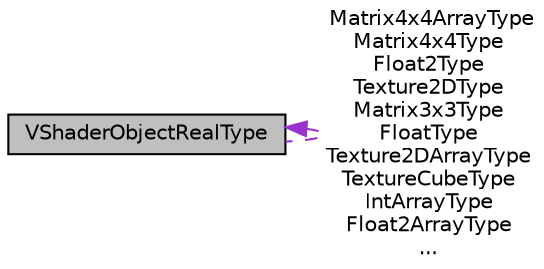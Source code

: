 digraph "VShaderObjectRealType"
{
  edge [fontname="Helvetica",fontsize="10",labelfontname="Helvetica",labelfontsize="10"];
  node [fontname="Helvetica",fontsize="10",shape=record];
  Node1 [label="VShaderObjectRealType",height=0.2,width=0.4,color="black", fillcolor="grey75", style="filled", fontcolor="black"];
  Node1 -> Node1 [dir="back",color="darkorchid3",fontsize="10",style="dashed",label=" Matrix4x4ArrayType\nMatrix4x4Type\nFloat2Type\nTexture2DType\nMatrix3x3Type\nFloatType\nTexture2DArrayType\nTextureCubeType\nIntArrayType\nFloat2ArrayType\n..." ,fontname="Helvetica"];
}
